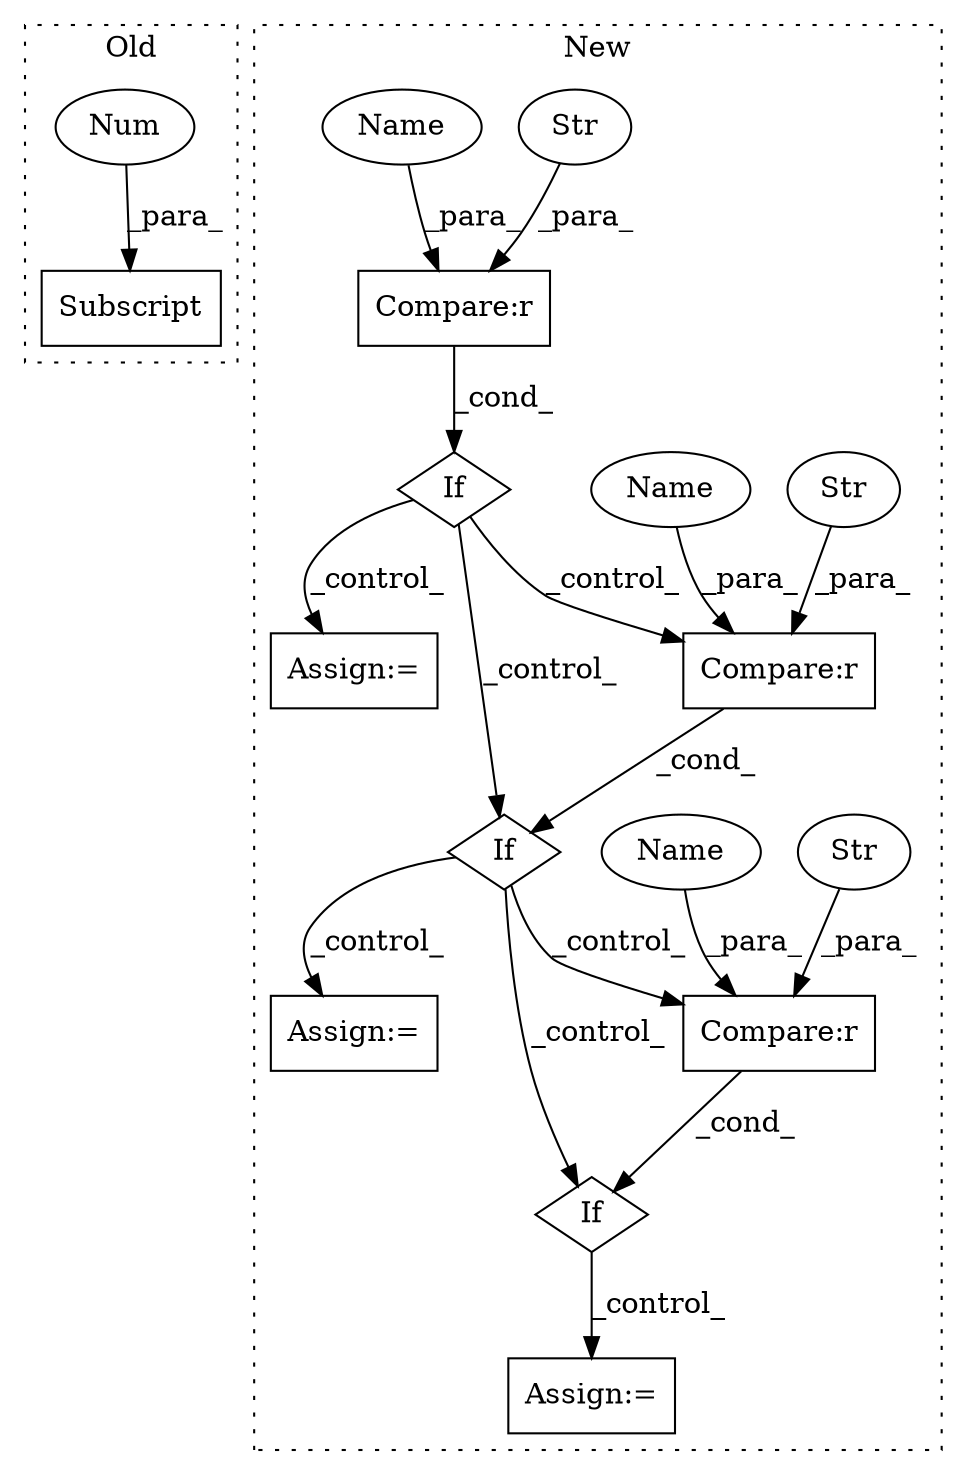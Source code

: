 digraph G {
subgraph cluster0 {
1 [label="Subscript" a="63" s="459,0" l="16,0" shape="box"];
14 [label="Num" a="76" s="473" l="1" shape="ellipse"];
label = "Old";
style="dotted";
}
subgraph cluster1 {
2 [label="If" a="96" s="556,581" l="0,14" shape="diamond"];
3 [label="Assign:=" a="68" s="601" l="3" shape="box"];
4 [label="Compare:r" a="40" s="556" l="25" shape="box"];
5 [label="Assign:=" a="68" s="814" l="3" shape="box"];
6 [label="Assign:=" a="68" s="708" l="3" shape="box"];
7 [label="Str" a="66" s="570" l="11" shape="ellipse"];
8 [label="If" a="96" s="771,794" l="0,14" shape="diamond"];
9 [label="Compare:r" a="40" s="771" l="23" shape="box"];
10 [label="Str" a="66" s="785" l="9" shape="ellipse"];
11 [label="If" a="96" s="666,688" l="0,14" shape="diamond"];
12 [label="Compare:r" a="40" s="666" l="22" shape="box"];
13 [label="Str" a="66" s="680" l="8" shape="ellipse"];
15 [label="Name" a="87" s="666" l="10" shape="ellipse"];
16 [label="Name" a="87" s="771" l="10" shape="ellipse"];
17 [label="Name" a="87" s="556" l="10" shape="ellipse"];
label = "New";
style="dotted";
}
2 -> 3 [label="_control_"];
2 -> 12 [label="_control_"];
2 -> 11 [label="_control_"];
4 -> 2 [label="_cond_"];
7 -> 4 [label="_para_"];
8 -> 5 [label="_control_"];
9 -> 8 [label="_cond_"];
10 -> 9 [label="_para_"];
11 -> 8 [label="_control_"];
11 -> 6 [label="_control_"];
11 -> 9 [label="_control_"];
12 -> 11 [label="_cond_"];
13 -> 12 [label="_para_"];
14 -> 1 [label="_para_"];
15 -> 12 [label="_para_"];
16 -> 9 [label="_para_"];
17 -> 4 [label="_para_"];
}